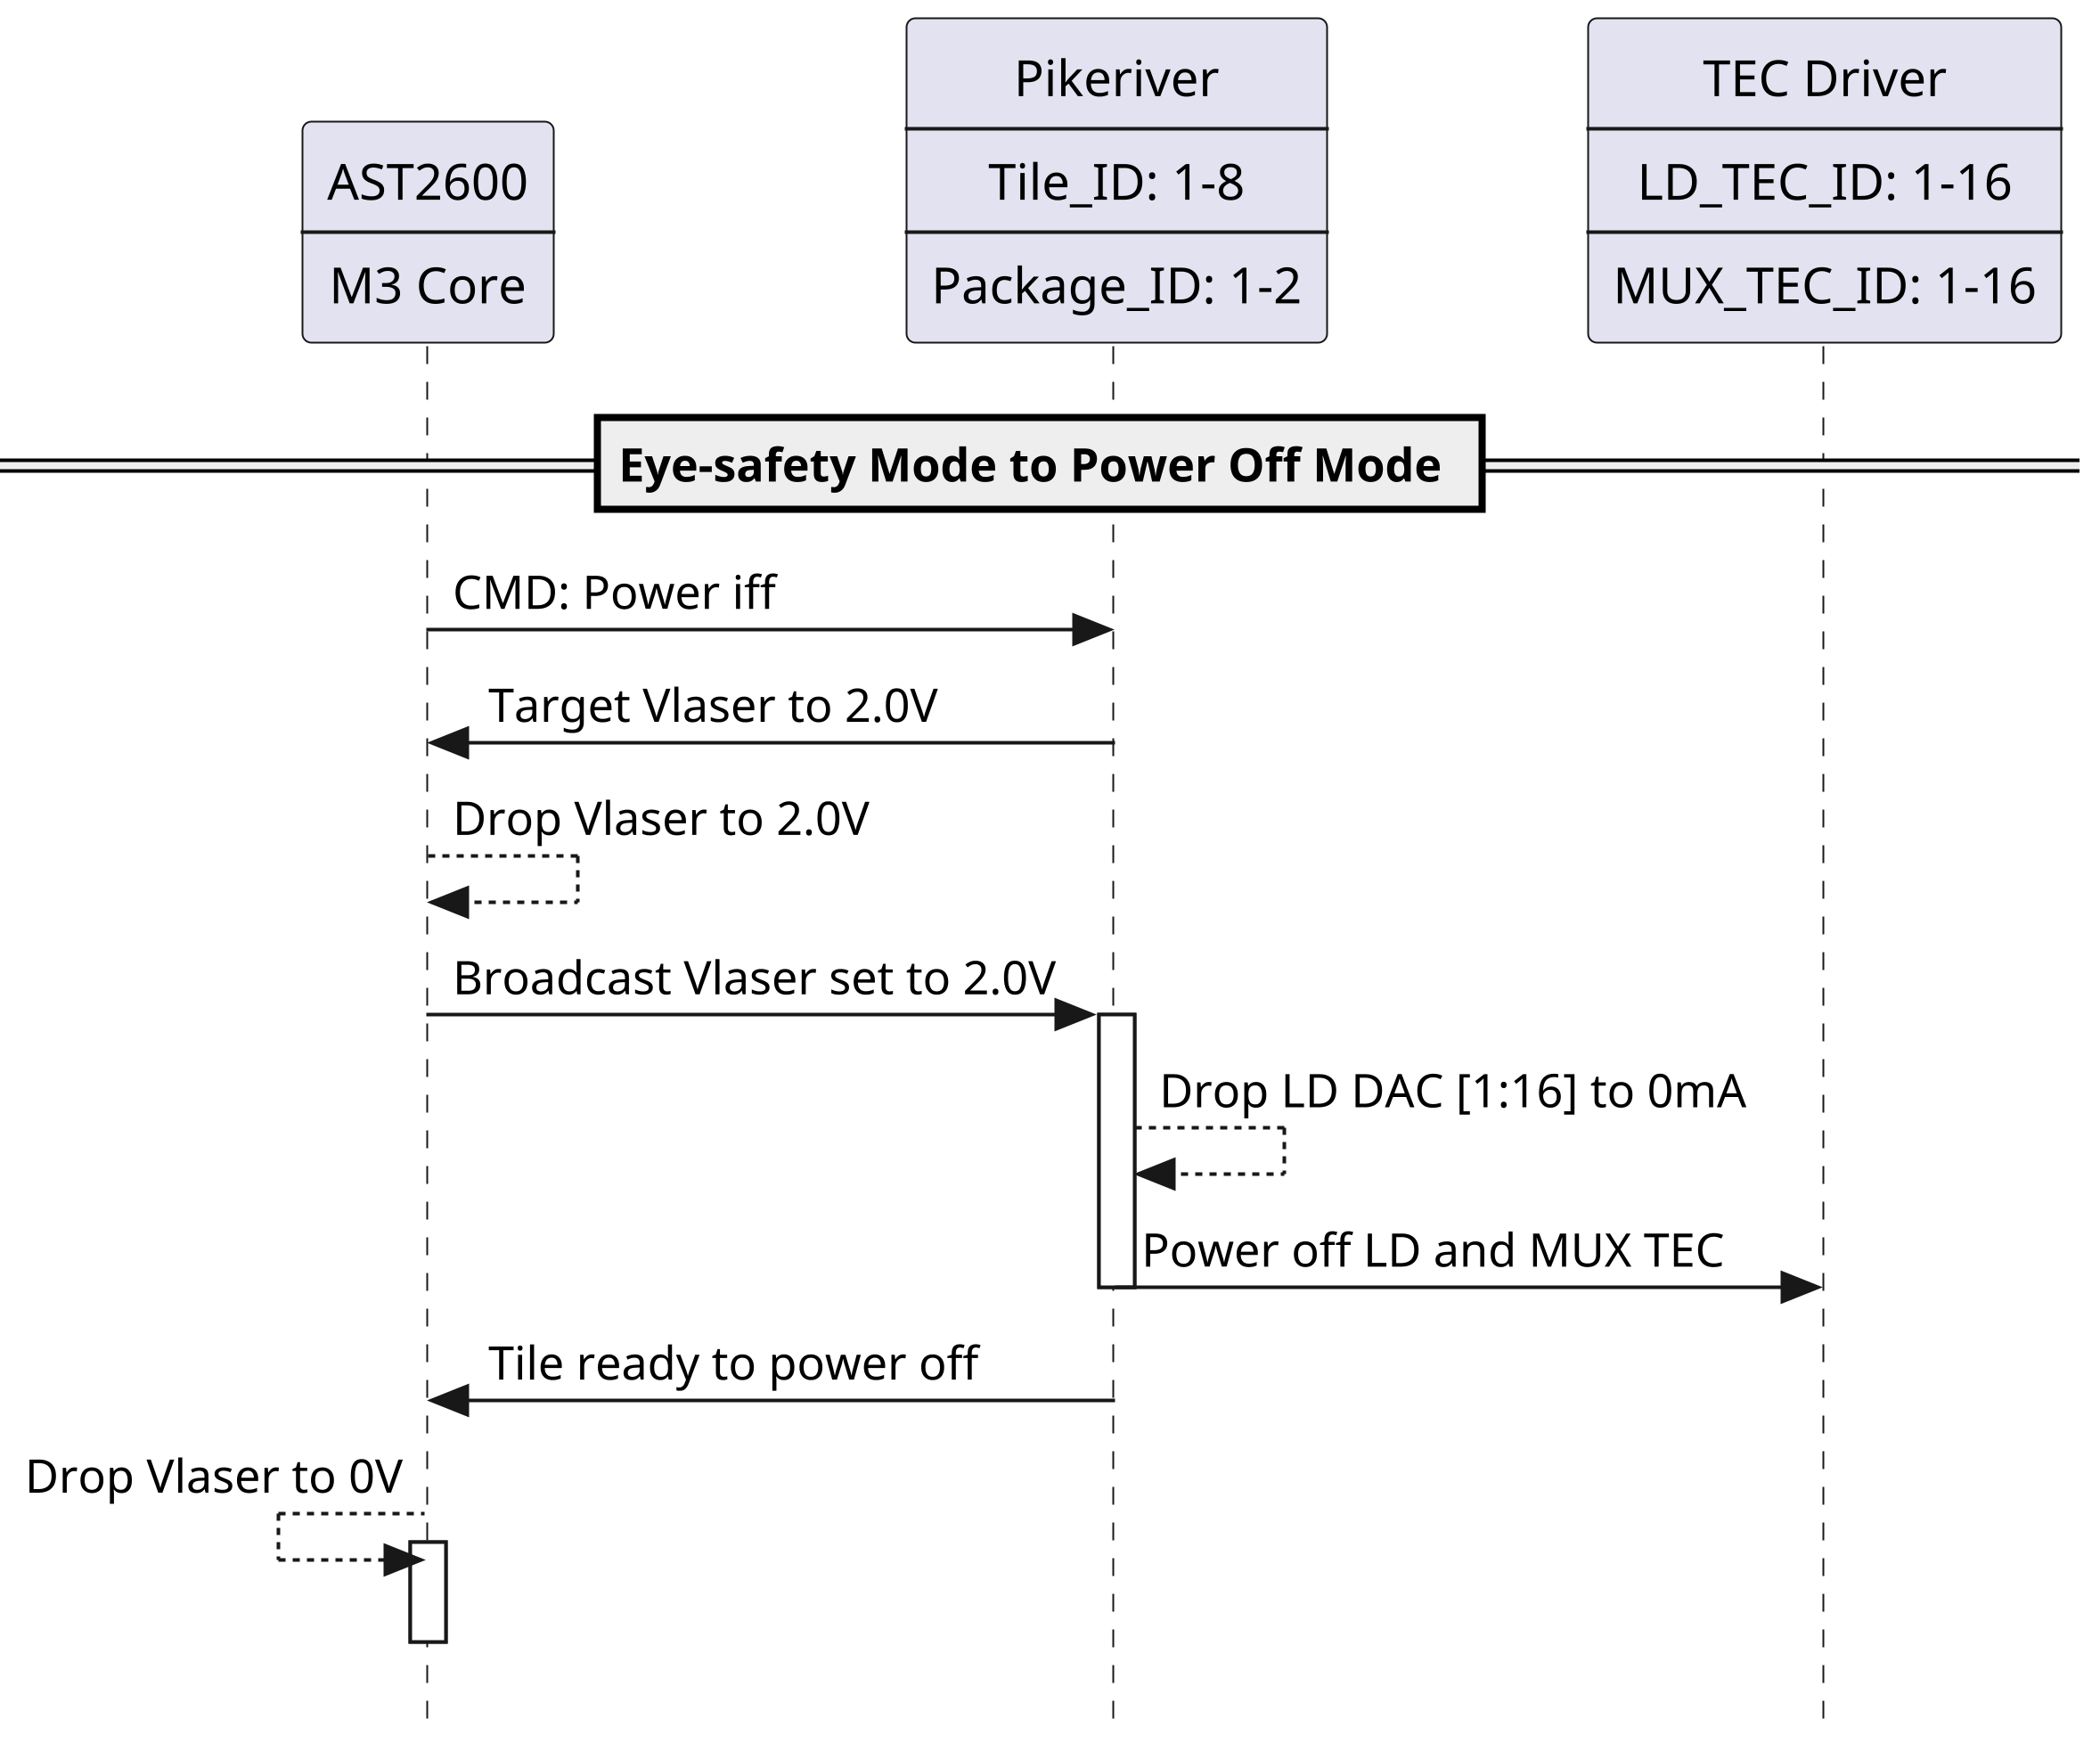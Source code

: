 @startuml
skinparam style strictuml
scale 20000*10000
participant SMC [
            AST2600
            ----
            M3 Core
]

participant PKR [
            Pikeriver
            ----
            Tile_ID: 1-8
            ----
            Package_ID: 1-2
]

participant TDRV [
            TEC Driver
            ----
            LD_TEC_ID: 1-16
            ----
            MUX_TEC_ID: 1-16
]

== Eye-safety Mode to Power Off Mode ==

SMC -> PKR: CMD: Power iff

PKR -> SMC: Target Vlaser to 2.0V

SMC --> SMC: Drop Vlaser to 2.0V

SMC -> PKR ++: Broadcast Vlaser set to 2.0V

PKR --> PKR: Drop LD DAC [1:16] to 0mA
PKR -> TDRV: Power off LD and MUX TEC
deactivate PKR

PKR -> SMC: Tile ready to power off

SMC <-- SMC ++: Drop Vlaser to 0V

deactivate SMC

@enduml

